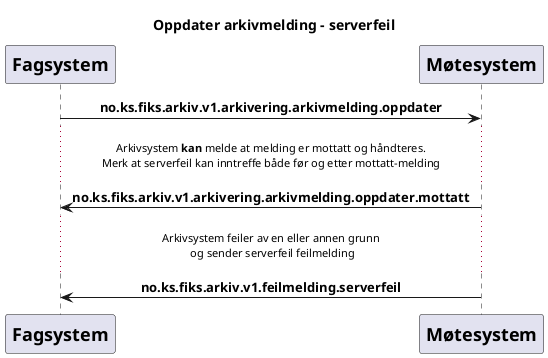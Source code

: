 @startuml
skinparam sequenceMessageAlign center

title "Oppdater arkivmelding - serverfeil"

participant Fagsystem [
    = Fagsystem
]
participant Arkivsystem [
    = Møtesystem
]

Fagsystem -> Arkivsystem : **no.ks.fiks.arkiv.v1.arkivering.arkivmelding.oppdater**
...Arkivsystem **kan** melde at melding er mottatt og håndteres.\nMerk at serverfeil kan inntreffe både før og etter mottatt-melding...
Arkivsystem -> Fagsystem : **no.ks.fiks.arkiv.v1.arkivering.arkivmelding.oppdater.mottatt**
...Arkivsystem feiler av en eller annen grunn\n og sender serverfeil feilmelding...
Arkivsystem -> Fagsystem : **no.ks.fiks.arkiv.v1.feilmelding.serverfeil**

@enduml